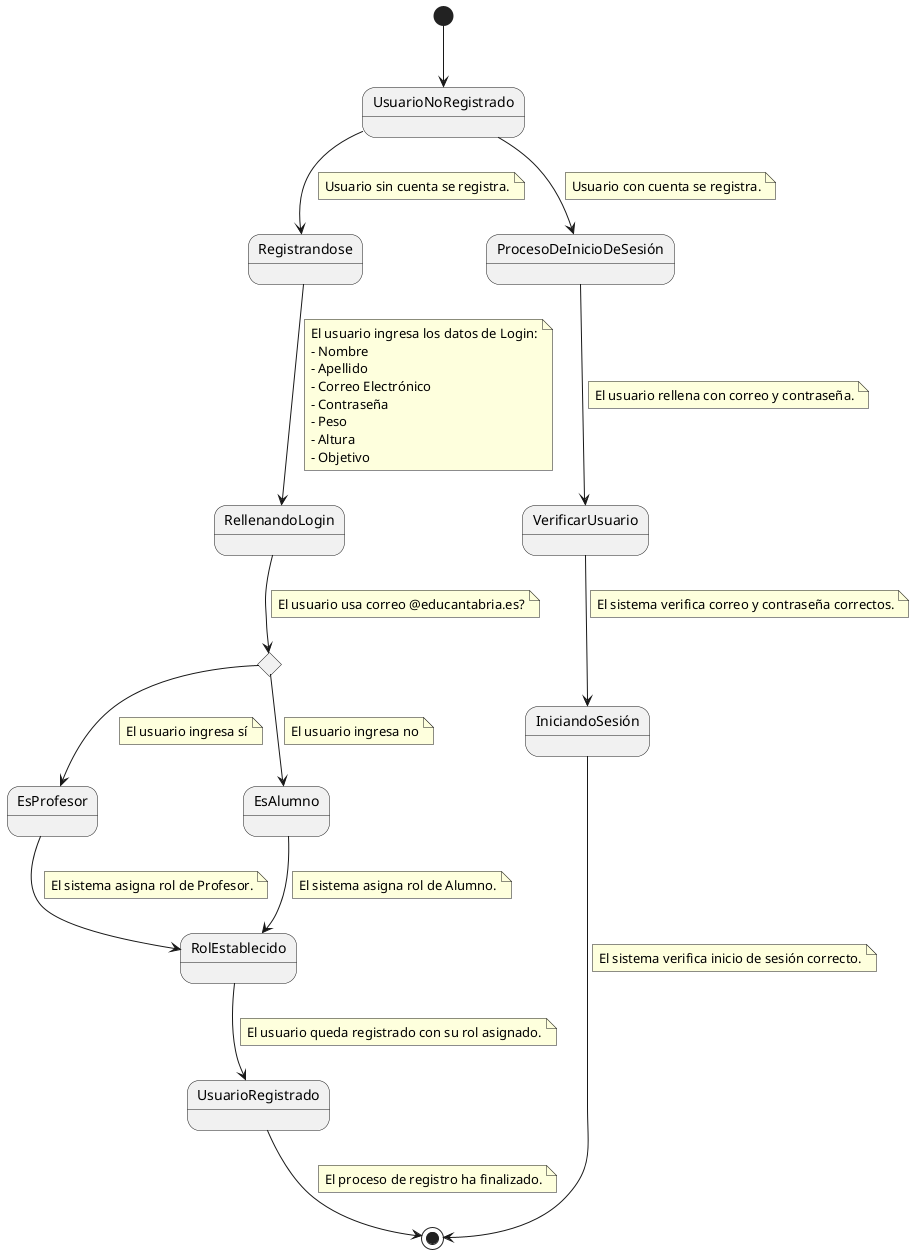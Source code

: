 @startuml

  [*] --> UsuarioNoRegistrado
  UsuarioNoRegistrado --> Registrandose
  note on link
    Usuario sin cuenta se registra.
  end note

  UsuarioNoRegistrado --> ProcesoDeInicioDeSesión
  note on link
    Usuario con cuenta se registra.
  end note

  Registrandose --> RellenandoLogin
  note on link
    El usuario ingresa los datos de Login:
    - Nombre
    - Apellido
    - Correo Electrónico
    - Contraseña
    - Peso
    - Altura
    - Objetivo
  end note
  
  state rombo <<choice>>
  RellenandoLogin --> rombo
  note on link
    El usuario usa correo @educantabria.es?
  end note
  
  rombo --> EsProfesor
  note on link
    El usuario ingresa sí
  end note
  
  rombo --> EsAlumno
  note on link
    El usuario ingresa no
  end note

  EsAlumno --> RolEstablecido
  note on link
    El sistema asigna rol de Alumno.
  end note
  
  EsProfesor --> RolEstablecido
  note on link
    El sistema asigna rol de Profesor.
  end note
  
  RolEstablecido --> UsuarioRegistrado
  note on link
    El usuario queda registrado con su rol asignado.
  end note
  
  ProcesoDeInicioDeSesión --> VerificarUsuario
  note on link
    El usuario rellena con correo y contraseña.
  end note
  
  VerificarUsuario --> IniciandoSesión
  note on link
    El sistema verifica correo y contraseña correctos.
  end note
  
  IniciandoSesión --> [*]
  note on link
    El sistema verifica inicio de sesión correcto.
  end note

  UsuarioRegistrado --> [*]
  note on link
    El proceso de registro ha finalizado.
  end note

@enduml

